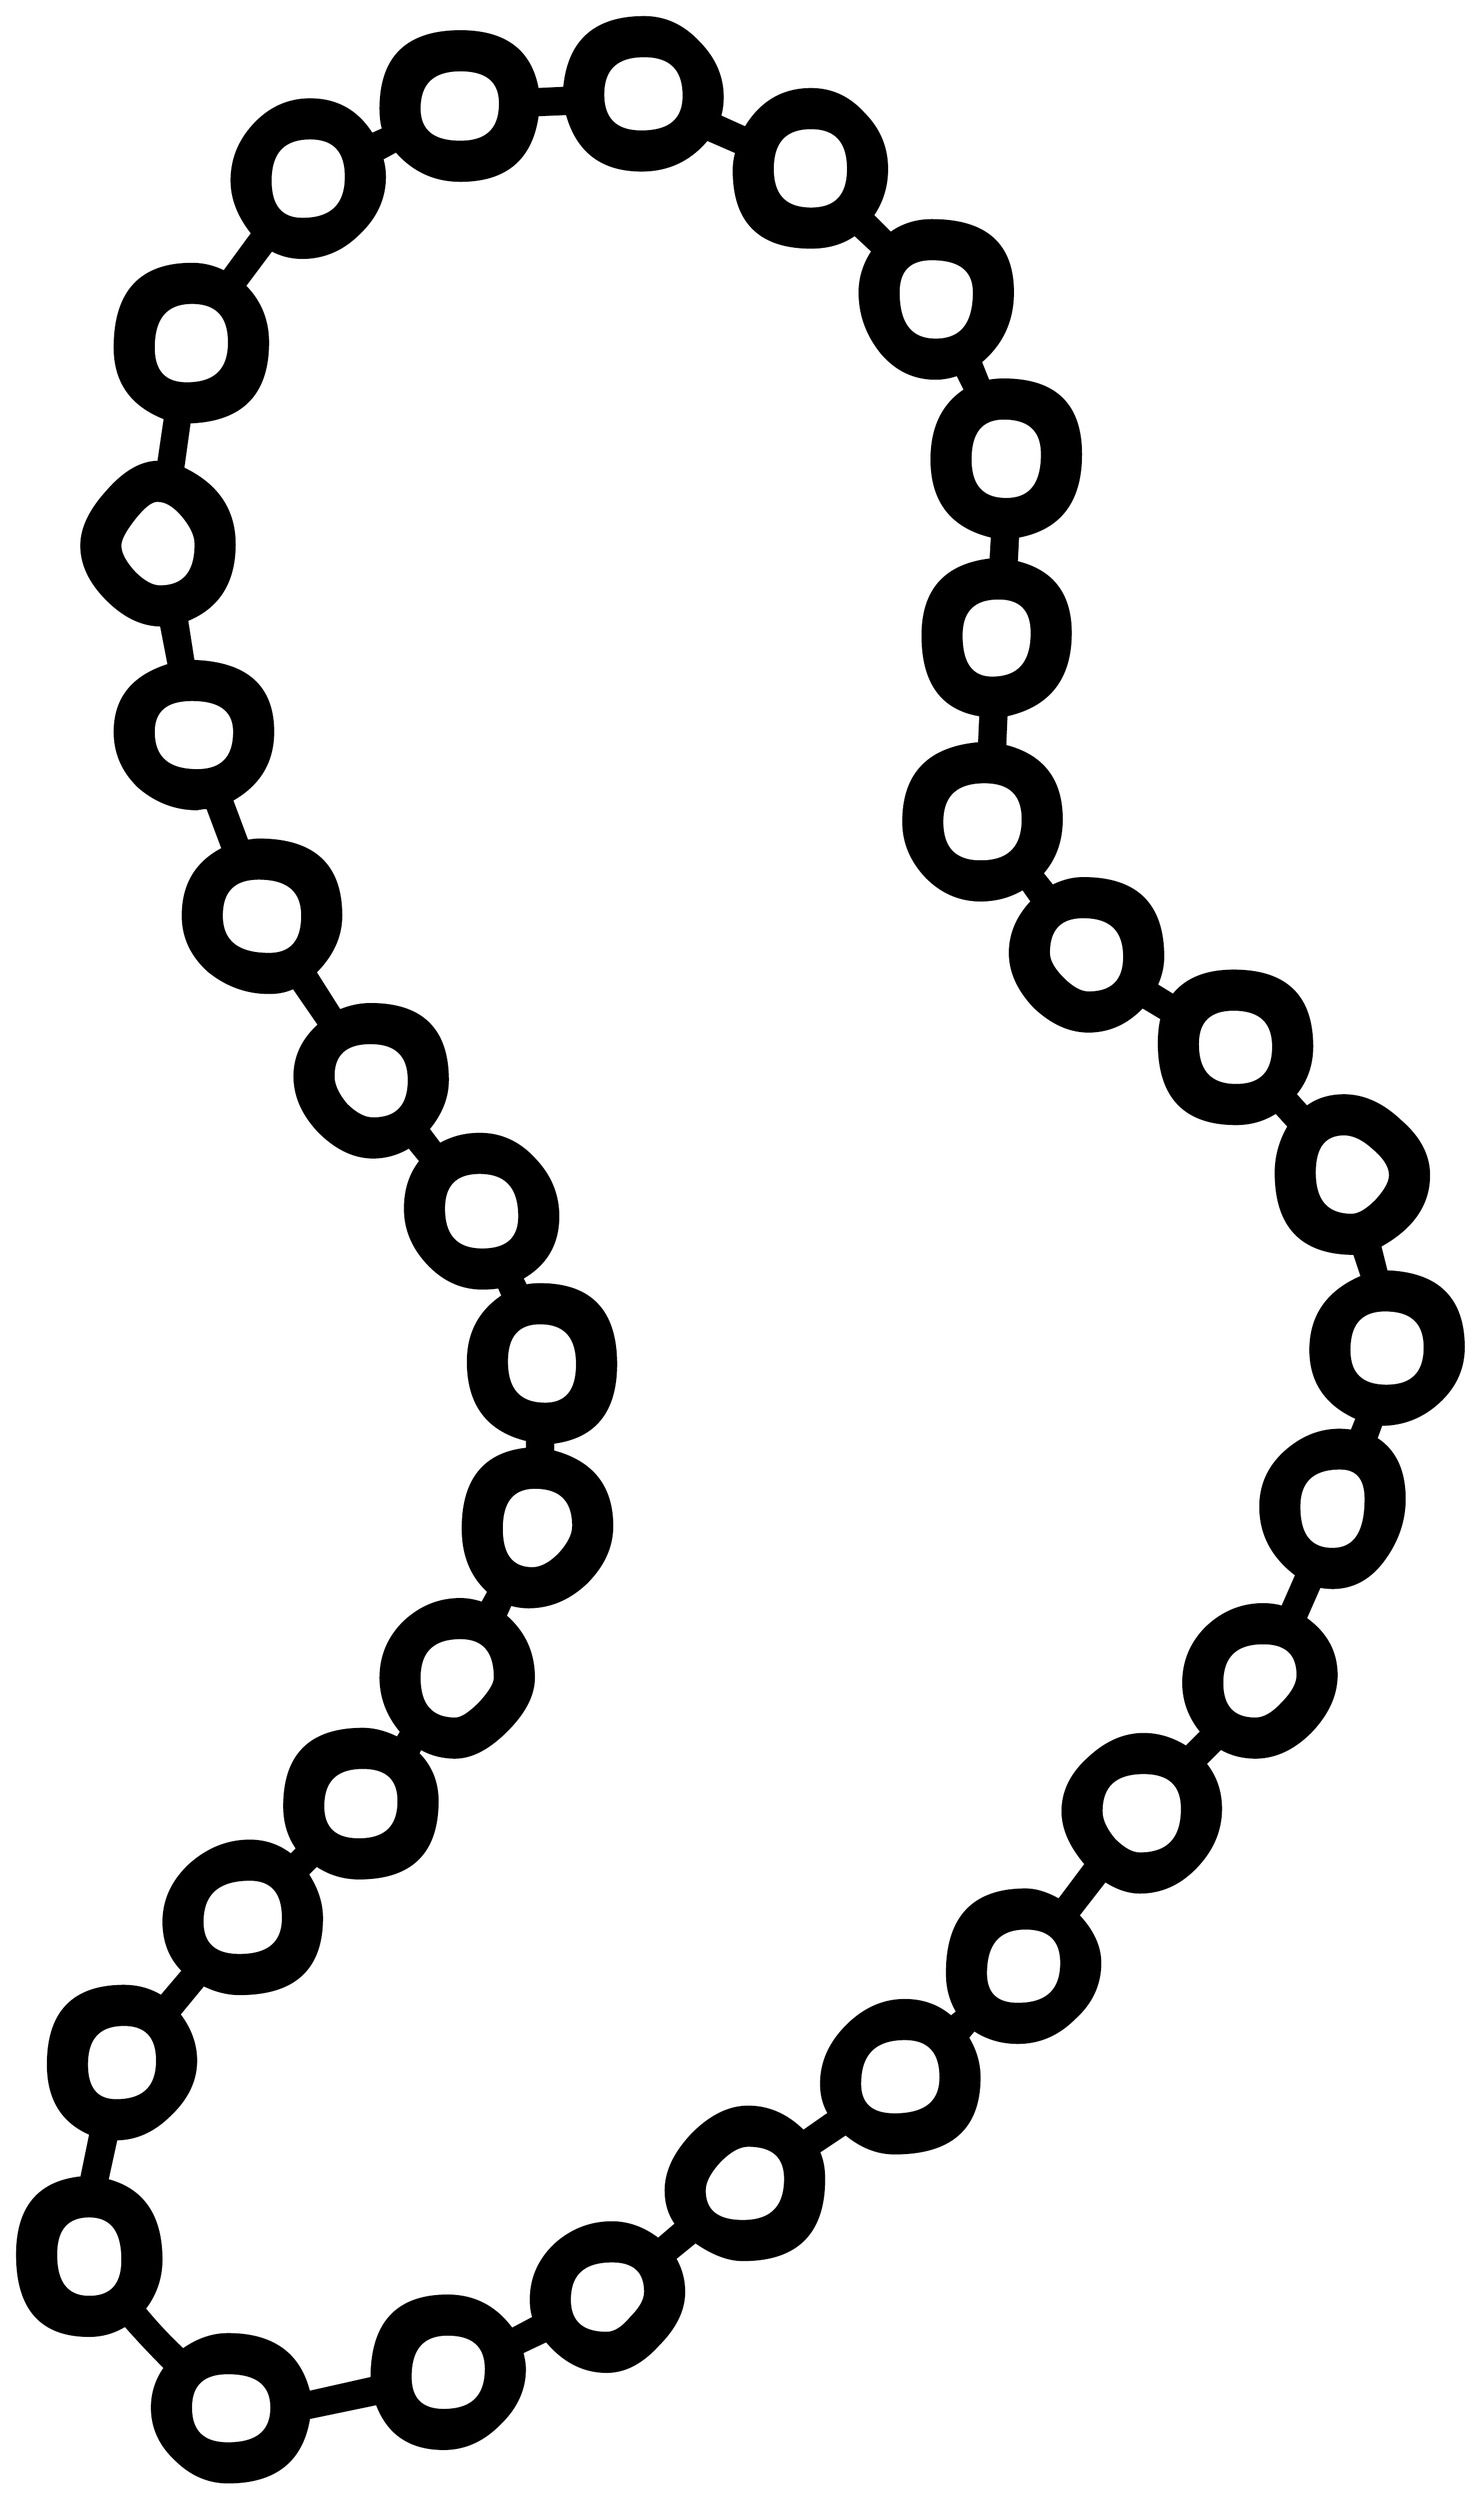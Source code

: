 


\begin{tikzpicture}[y=0.80pt, x=0.80pt, yscale=-1.0, xscale=1.0, inner sep=0pt, outer sep=0pt]
\begin{scope}[shift={(100.0,1689.0)},nonzero rule]
  \path[draw=.,fill=.,line width=1.600pt] (1226.0,-489.0) ..
    controls (1226.0,-472.333) and (1219.333,-458.0) ..
    (1206.0,-446.0) .. controls (1193.333,-434.667) and
    (1178.667,-429.0) .. (1162.0,-429.0) -- (1158.0,-418.0) ..
    controls (1172.667,-408.667) and (1180.0,-393.0) ..
    (1180.0,-371.0) .. controls (1180.0,-354.333) and
    (1174.667,-338.667) .. (1164.0,-324.0) .. controls
    (1153.333,-309.333) and (1140.0,-302.0) .. (1124.0,-302.0) ..
    controls (1120.667,-302.0) and (1117.333,-302.333) ..
    (1114.0,-303.0) -- (1103.0,-278.0) .. controls
    (1119.0,-266.667) and (1127.0,-252.0) .. (1127.0,-234.0) ..
    controls (1127.0,-218.667) and (1120.333,-204.0) ..
    (1107.0,-190.0) .. controls (1093.667,-176.667) and
    (1079.333,-170.0) .. (1064.0,-170.0) .. controls
    (1054.0,-170.0) and (1045.0,-172.333) .. (1037.0,-177.0) --
    (1025.0,-165.0) .. controls (1033.0,-155.0) and
    (1037.0,-143.333) .. (1037.0,-130.0) .. controls
    (1037.0,-113.333) and (1030.667,-98.333) .. (1018.0,-85.0) ..
    controls (1005.333,-71.667) and (990.667,-65.0) .. (974.0,-65.0)
    .. controls (965.333,-65.0) and (956.333,-68.0) .. (947.0,-74.0)
    -- (926.0,-47.0) .. controls (937.333,-35.0) and (943.0,-22.667)
    .. (943.0,-10.0) .. controls (943.0,6.667) and (936.333,21.0) ..
    (923.0,33.0) .. controls (910.333,45.667) and (895.667,52.0) ..
    (879.0,52.0) .. controls (866.333,52.0) and (855.0,48.667) ..
    (845.0,42.0) -- (840.0,48.0) .. controls (846.0,58.0) and
    (849.0,68.333) .. (849.0,79.0) .. controls (849.0,118.333) and
    (827.0,138.0) .. (783.0,138.0) .. controls (769.667,138.0) and
    (757.0,133.0) .. (745.0,123.0) -- (724.0,137.0) .. controls
    (726.667,143.0) and (728.0,150.0) .. (728.0,158.0) .. controls
    (728.0,200.0) and (707.0,221.0) .. (665.0,221.0) .. controls
    (653.667,221.0) and (641.333,216.333) .. (628.0,207.0) --
    (612.0,220.0) .. controls (616.667,228.0) and (619.0,236.667) ..
    (619.0,246.0) .. controls (619.0,260.0) and (612.333,273.667) ..
    (599.0,287.0) .. controls (586.333,301.0) and (573.0,308.0) ..
    (559.0,308.0) .. controls (541.0,308.0) and (525.333,300.0) ..
    (512.0,284.0) -- (493.0,293.0) .. controls (494.333,298.333) and
    (495.0,302.667) .. (495.0,306.0) .. controls (495.0,322.0) and
    (488.333,336.333) .. (475.0,349.0) .. controls (462.333,361.667) and
    (448.0,368.0) .. (432.0,368.0) .. controls (406.0,368.0) and
    (388.667,356.333) .. (380.0,333.0) -- (327.0,344.0) .. controls
    (321.667,377.333) and (300.667,394.0) .. (264.0,394.0) .. controls
    (248.667,394.0) and (235.0,388.0) .. (223.0,376.0) .. controls
    (211.0,364.667) and (205.0,351.333) .. (205.0,336.0) .. controls
    (205.0,324.667) and (208.333,314.333) .. (215.0,305.0) .. controls
    (203.667,293.667) and (193.333,282.667) .. (184.0,272.0) .. controls
    (175.333,277.333) and (166.0,280.0) .. (156.0,280.0) .. controls
    (118.667,280.0) and (100.0,259.0) .. (100.0,217.0) .. controls
    (100.0,180.333) and (116.667,160.333) .. (150.0,157.0) --
    (157.0,123.0) .. controls (135.0,113.667) and (124.0,95.667) ..
    (124.0,69.0) .. controls (124.0,28.333) and (143.667,8.0) ..
    (183.0,8.0) .. controls (193.667,8.0) and (203.333,10.667) ..
    (212.0,16.0) -- (229.0,-4.0) .. controls (219.0,-14.0) and
    (214.0,-26.667) .. (214.0,-42.0) .. controls (214.0,-58.667) and
    (220.667,-73.333) .. (234.0,-86.0) .. controls (248.0,-98.667) and
    (263.667,-105.0) .. (281.0,-105.0) .. controls (293.0,-105.0)
    and (303.667,-101.333) .. (313.0,-94.0) -- (318.0,-99.0) ..
    controls (311.333,-108.333) and (308.0,-119.333) .. (308.0,-132.0)
    .. controls (308.0,-172.0) and (328.333,-192.0) ..
    (369.0,-192.0) .. controls (377.667,-192.0) and (386.667,-189.667)
    .. (396.0,-185.0) -- (399.0,-190.0) .. controls
    (388.333,-202.667) and (383.0,-216.667) .. (383.0,-232.0) ..
    controls (383.0,-248.667) and (389.0,-263.0) .. (401.0,-275.0)
    .. controls (413.667,-287.0) and (428.333,-293.0) ..
    (445.0,-293.0) .. controls (450.333,-293.0) and (456.0,-292.0)
    .. (462.0,-290.0) -- (467.0,-299.0) .. controls
    (453.667,-311.0) and (447.0,-327.333) .. (447.0,-348.0) ..
    controls (447.0,-386.0) and (463.667,-406.667) .. (497.0,-410.0)
    -- (497.0,-417.0) .. controls (466.333,-424.333) and
    (451.0,-444.667) .. (451.0,-478.0) .. controls (451.0,-500.0)
    and (460.0,-517.0) .. (478.0,-529.0) -- (475.0,-536.0) ..
    controls (471.667,-535.333) and (467.333,-535.0) .. (462.0,-535.0)
    .. controls (446.0,-535.0) and (432.0,-541.333) ..
    (420.0,-554.0) .. controls (408.0,-566.667) and (402.0,-581.0)
    .. (402.0,-597.0) .. controls (402.0,-611.667) and
    (406.0,-624.0) .. (414.0,-634.0) -- (405.0,-645.0) ..
    controls (396.333,-639.667) and (387.0,-637.0) .. (377.0,-637.0)
    .. controls (362.333,-637.0) and (348.333,-643.667) ..
    (335.0,-657.0) .. controls (322.333,-670.333) and (316.0,-684.667)
    .. (316.0,-700.0) .. controls (316.0,-715.333) and
    (322.333,-728.667) .. (335.0,-740.0) -- (315.0,-769.0) ..
    controls (309.667,-766.333) and (303.333,-765.0) .. (296.0,-765.0)
    .. controls (278.667,-765.0) and (263.0,-770.667) ..
    (249.0,-782.0) .. controls (235.667,-794.0) and (229.0,-808.333)
    .. (229.0,-825.0) .. controls (229.0,-849.0) and
    (239.333,-866.333) .. (260.0,-877.0) -- (248.0,-909.0) ..
    controls (246.0,-909.0) and (243.333,-908.667) .. (240.0,-908.0)
    .. controls (223.333,-908.0) and (208.333,-913.667) ..
    (195.0,-925.0) .. controls (182.333,-937.0) and (176.0,-951.333)
    .. (176.0,-968.0) .. controls (176.0,-994.0) and
    (190.0,-1011.333) .. (218.0,-1020.0) -- (212.0,-1051.0) ..
    controls (197.333,-1051.0) and (183.333,-1057.667) ..
    (170.0,-1071.0) .. controls (156.667,-1084.333) and
    (150.0,-1098.333) .. (150.0,-1113.0) .. controls
    (150.0,-1126.333) and (156.667,-1140.333) .. (170.0,-1155.0) ..
    controls (183.333,-1170.333) and (196.667,-1178.0) ..
    (210.0,-1178.0) -- (215.0,-1212.0) .. controls
    (189.0,-1222.0) and (176.0,-1240.333) .. (176.0,-1267.0) ..
    controls (176.0,-1310.333) and (196.0,-1332.0) ..
    (236.0,-1332.0) .. controls (244.667,-1332.0) and
    (253.0,-1330.0) .. (261.0,-1326.0) -- (283.0,-1356.0) ..
    controls (272.333,-1369.333) and (267.0,-1383.0) ..
    (267.0,-1397.0) .. controls (267.0,-1413.667) and
    (273.0,-1428.333) .. (285.0,-1441.0) .. controls
    (297.0,-1453.667) and (311.333,-1460.0) .. (328.0,-1460.0) ..
    controls (348.667,-1460.0) and (364.667,-1451.0) ..
    (376.0,-1433.0) -- (385.0,-1437.0) .. controls
    (383.667,-1441.0) and (383.0,-1446.333) .. (383.0,-1453.0) ..
    controls (383.0,-1493.0) and (403.667,-1513.0) ..
    (445.0,-1513.0) .. controls (479.667,-1513.0) and
    (499.667,-1498.0) .. (505.0,-1468.0) -- (526.0,-1469.0) ..
    controls (529.333,-1505.667) and (550.0,-1524.0) ..
    (588.0,-1524.0) .. controls (604.0,-1524.0) and
    (618.0,-1517.667) .. (630.0,-1505.0) .. controls
    (642.667,-1492.333) and (649.0,-1478.0) .. (649.0,-1462.0) ..
    controls (649.0,-1456.667) and (648.333,-1451.667) ..
    (647.0,-1447.0) -- (667.0,-1438.0) .. controls
    (679.0,-1458.0) and (696.0,-1468.0) .. (718.0,-1468.0) ..
    controls (734.0,-1468.0) and (747.667,-1461.667) ..
    (759.0,-1449.0) .. controls (771.0,-1437.0) and
    (777.0,-1422.667) .. (777.0,-1406.0) .. controls
    (777.0,-1392.667) and (773.333,-1380.667) .. (766.0,-1370.0) --
    (780.0,-1356.0) .. controls (789.333,-1362.667) and
    (800.0,-1366.0) .. (812.0,-1366.0) .. controls
    (854.0,-1366.0) and (875.0,-1347.333) .. (875.0,-1310.0) ..
    controls (875.0,-1288.0) and (866.667,-1270.0) ..
    (850.0,-1256.0) -- (856.0,-1241.0) .. controls
    (860.0,-1241.667) and (864.0,-1242.0) .. (868.0,-1242.0) ..
    controls (908.0,-1242.0) and (928.0,-1222.667) ..
    (928.0,-1184.0) .. controls (928.0,-1147.333) and
    (911.667,-1126.0) .. (879.0,-1120.0) -- (878.0,-1100.0) ..
    controls (906.0,-1093.333) and (920.0,-1075.0) ..
    (920.0,-1045.0) .. controls (920.0,-1009.667) and
    (903.333,-988.333) .. (870.0,-981.0) -- (869.0,-957.0) ..
    controls (898.333,-949.667) and (913.0,-930.667) .. (913.0,-900.0)
    .. controls (913.0,-883.333) and (908.0,-869.333) ..
    (898.0,-858.0) -- (906.0,-848.0) .. controls (914.0,-852.0)
    and (922.0,-854.0) .. (930.0,-854.0) .. controls
    (971.333,-854.0) and (992.0,-833.667) .. (992.0,-793.0) ..
    controls (992.0,-785.667) and (990.333,-778.333) .. (987.0,-771.0)
    -- (1000.0,-763.0) .. controls (1010.0,-775.667) and
    (1025.667,-782.0) .. (1047.0,-782.0) .. controls
    (1087.667,-782.0) and (1108.0,-762.333) .. (1108.0,-723.0) ..
    controls (1108.0,-709.0) and (1103.667,-696.667) ..
    (1095.0,-686.0) -- (1104.0,-676.0) .. controls
    (1112.0,-682.0) and (1121.667,-685.0) .. (1133.0,-685.0) ..
    controls (1148.333,-685.0) and (1163.0,-678.333) ..
    (1177.0,-665.0) .. controls (1191.667,-652.333) and
    (1199.0,-638.333) .. (1199.0,-623.0) .. controls
    (1199.0,-600.333) and (1186.333,-582.0) .. (1161.0,-568.0) --
    (1166.0,-548.0) .. controls (1206.0,-546.667) and
    (1226.0,-527.0) .. (1226.0,-489.0) -- cycle(747.0,-1406.0)
    .. controls (747.0,-1427.333) and (737.333,-1438.0) ..
    (718.0,-1438.0) .. controls (698.0,-1438.0) and
    (688.0,-1427.333) .. (688.0,-1406.0) .. controls
    (688.0,-1385.333) and (698.0,-1375.0) .. (718.0,-1375.0) ..
    controls (737.333,-1375.0) and (747.0,-1385.333) ..
    (747.0,-1406.0) -- cycle(845.0,-1310.0) .. controls
    (845.0,-1327.333) and (834.0,-1336.0) .. (812.0,-1336.0) ..
    controls (794.667,-1336.0) and (786.0,-1327.333) ..
    (786.0,-1310.0) .. controls (786.0,-1285.333) and
    (795.667,-1273.0) .. (815.0,-1273.0) .. controls
    (835.0,-1273.0) and (845.0,-1285.333) .. (845.0,-1310.0) --
    cycle(619.0,-1463.0) .. controls (619.0,-1483.667) and
    (608.667,-1494.0) .. (588.0,-1494.0) .. controls
    (566.667,-1494.0) and (556.0,-1484.0) .. (556.0,-1464.0) ..
    controls (556.0,-1444.667) and (566.0,-1435.0) ..
    (586.0,-1435.0) .. controls (608.0,-1435.0) and
    (619.0,-1444.333) .. (619.0,-1463.0) -- cycle(898.0,-1184.0)
    .. controls (898.0,-1202.667) and (888.0,-1212.0) ..
    (868.0,-1212.0) .. controls (850.667,-1212.0) and
    (842.0,-1201.333) .. (842.0,-1180.0) .. controls
    (842.0,-1159.333) and (851.333,-1149.0) .. (870.0,-1149.0) ..
    controls (888.667,-1149.0) and (898.0,-1160.667) ..
    (898.0,-1184.0) -- cycle(890.0,-1045.0) .. controls
    (890.0,-1063.0) and (881.333,-1072.0) .. (864.0,-1072.0) ..
    controls (844.667,-1072.0) and (835.0,-1062.333) ..
    (835.0,-1043.0) .. controls (835.0,-1021.0) and
    (843.0,-1010.0) .. (859.0,-1010.0) .. controls
    (879.667,-1010.0) and (890.0,-1021.667) .. (890.0,-1045.0) --
    cycle(476.0,-1457.0) .. controls (476.0,-1474.333) and
    (465.667,-1483.0) .. (445.0,-1483.0) .. controls
    (423.667,-1483.0) and (413.0,-1473.0) .. (413.0,-1453.0) ..
    controls (413.0,-1435.667) and (423.667,-1427.0) ..
    (445.0,-1427.0) .. controls (465.667,-1427.0) and
    (476.0,-1437.0) .. (476.0,-1457.0) -- cycle(1078.0,-723.0)
    .. controls (1078.0,-742.333) and (1067.667,-752.0) ..
    (1047.0,-752.0) .. controls (1028.333,-752.0) and
    (1019.0,-743.0) .. (1019.0,-725.0) .. controls
    (1019.0,-703.667) and (1029.0,-693.0) .. (1049.0,-693.0) ..
    controls (1068.333,-693.0) and (1078.0,-703.0) ..
    (1078.0,-723.0) -- cycle(1169.0,-623.0) .. controls
    (1169.0,-629.667) and (1164.667,-636.667) .. (1156.0,-644.0) ..
    controls (1148.0,-651.333) and (1140.333,-655.0) ..
    (1133.0,-655.0) .. controls (1117.667,-655.0) and
    (1110.0,-645.0) .. (1110.0,-625.0) .. controls
    (1110.0,-603.0) and (1119.667,-592.0) .. (1139.0,-592.0) ..
    controls (1144.333,-592.0) and (1150.667,-595.667) ..
    (1158.0,-603.0) .. controls (1165.333,-611.0) and
    (1169.0,-617.667) .. (1169.0,-623.0) -- cycle(883.0,-900.0) ..
    controls (883.0,-919.333) and (873.0,-929.0) .. (853.0,-929.0)
    .. controls (831.0,-929.0) and (820.0,-918.667) ..
    (820.0,-898.0) .. controls (820.0,-877.333) and (830.0,-867.0)
    .. (850.0,-867.0) .. controls (872.0,-867.0) and
    (883.0,-878.0) .. (883.0,-900.0) -- cycle(962.0,-793.0) ..
    controls (962.0,-813.667) and (951.333,-824.0) .. (930.0,-824.0)
    .. controls (912.0,-824.0) and (903.0,-814.667) ..
    (903.0,-796.0) .. controls (903.0,-790.0) and (906.667,-783.333)
    .. (914.0,-776.0) .. controls (921.333,-768.667) and
    (928.0,-765.0) .. (934.0,-765.0) .. controls (952.667,-765.0)
    and (962.0,-774.333) .. (962.0,-793.0) -- cycle(356.0,-1400.0)
    .. controls (356.0,-1420.0) and (346.667,-1430.0) ..
    (328.0,-1430.0) .. controls (307.333,-1430.0) and
    (297.0,-1419.0) .. (297.0,-1397.0) .. controls
    (297.0,-1377.0) and (305.333,-1367.0) .. (322.0,-1367.0) ..
    controls (344.667,-1367.0) and (356.0,-1378.0) ..
    (356.0,-1400.0) -- cycle(1196.0,-489.0) .. controls
    (1196.0,-508.333) and (1185.667,-518.0) .. (1165.0,-518.0) ..
    controls (1146.333,-518.0) and (1137.0,-507.667) ..
    (1137.0,-487.0) .. controls (1137.0,-468.333) and
    (1146.667,-459.0) .. (1166.0,-459.0) .. controls
    (1186.0,-459.0) and (1196.0,-469.0) .. (1196.0,-489.0) --
    cycle(265.0,-1271.0) .. controls (265.0,-1291.667) and
    (255.333,-1302.0) .. (236.0,-1302.0) .. controls
    (216.0,-1302.0) and (206.0,-1290.333) .. (206.0,-1267.0) ..
    controls (206.0,-1248.333) and (214.667,-1239.0) ..
    (232.0,-1239.0) .. controls (254.0,-1239.0) and
    (265.0,-1249.667) .. (265.0,-1271.0) -- cycle(1150.0,-371.0)
    .. controls (1150.0,-387.0) and (1143.333,-395.0) ..
    (1130.0,-395.0) .. controls (1108.667,-395.0) and
    (1098.0,-385.0) .. (1098.0,-365.0) .. controls
    (1098.0,-343.0) and (1106.667,-332.0) .. (1124.0,-332.0) ..
    controls (1141.333,-332.0) and (1150.0,-345.0) ..
    (1150.0,-371.0) -- cycle(239.0,-1114.0) .. controls
    (239.0,-1120.667) and (235.667,-1128.0) .. (229.0,-1136.0) ..
    controls (222.333,-1144.0) and (215.667,-1148.0) ..
    (209.0,-1148.0) .. controls (204.333,-1148.0) and
    (198.333,-1143.333) .. (191.0,-1134.0) .. controls
    (183.667,-1124.667) and (180.0,-1117.667) .. (180.0,-1113.0) ..
    controls (180.0,-1107.0) and (183.667,-1100.0) ..
    (191.0,-1092.0) .. controls (198.333,-1084.667) and
    (205.0,-1081.0) .. (211.0,-1081.0) .. controls
    (229.667,-1081.0) and (239.0,-1092.0) .. (239.0,-1114.0) --
    cycle(1097.0,-234.0) .. controls (1097.0,-250.667) and
    (1088.0,-259.0) .. (1070.0,-259.0) .. controls
    (1048.667,-259.0) and (1038.0,-248.667) .. (1038.0,-228.0) ..
    controls (1038.0,-209.333) and (1046.667,-200.0) ..
    (1064.0,-200.0) .. controls (1070.667,-200.0) and
    (1077.667,-204.0) .. (1085.0,-212.0) .. controls
    (1093.0,-220.0) and (1097.0,-227.333) .. (1097.0,-234.0) --
    cycle(1147.0,-544.0) -- (1141.0,-562.0) .. controls
    (1100.333,-562.0) and (1080.0,-583.0) .. (1080.0,-625.0) ..
    controls (1080.0,-637.667) and (1083.333,-649.667) ..
    (1090.0,-661.0) -- (1080.0,-672.0) .. controls
    (1070.667,-666.0) and (1060.333,-663.0) .. (1049.0,-663.0) ..
    controls (1009.0,-663.0) and (989.0,-684.0) ..
    (989.0,-726.0) .. controls (989.0,-732.667) and (989.667,-739.0)
    .. (991.0,-745.0) -- (976.0,-754.0) .. controls
    (964.0,-741.333) and (950.0,-735.0) .. (934.0,-735.0) ..
    controls (919.333,-735.0) and (905.333,-741.333) .. (892.0,-754.0)
    .. controls (879.333,-767.333) and (873.0,-781.333) ..
    (873.0,-796.0) .. controls (873.0,-810.667) and (878.667,-824.0)
    .. (890.0,-836.0) -- (883.0,-846.0) .. controls
    (873.0,-840.0) and (862.0,-837.0) .. (850.0,-837.0) ..
    controls (834.0,-837.0) and (820.0,-843.0) .. (808.0,-855.0)
    .. controls (796.0,-867.667) and (790.0,-882.0) ..
    (790.0,-898.0) .. controls (790.0,-935.333) and (809.667,-955.667)
    .. (849.0,-959.0) -- (850.0,-981.0) .. controls
    (820.0,-985.667) and (805.0,-1006.333) .. (805.0,-1043.0) ..
    controls (805.0,-1078.333) and (822.667,-1098.0) ..
    (858.0,-1102.0) -- (859.0,-1120.0) .. controls
    (827.667,-1127.333) and (812.0,-1147.333) .. (812.0,-1180.0) ..
    controls (812.0,-1204.667) and (820.667,-1222.667) ..
    (838.0,-1234.0) -- (832.0,-1246.0) .. controls
    (826.0,-1244.0) and (820.333,-1243.0) .. (815.0,-1243.0) ..
    controls (798.333,-1243.0) and (784.333,-1249.667) ..
    (773.0,-1263.0) .. controls (761.667,-1277.0) and
    (756.0,-1292.667) .. (756.0,-1310.0) .. controls
    (756.0,-1321.333) and (759.333,-1332.0) .. (766.0,-1342.0) --
    (752.0,-1355.0) .. controls (742.667,-1348.333) and
    (731.333,-1345.0) .. (718.0,-1345.0) .. controls
    (678.0,-1345.0) and (658.0,-1365.0) .. (658.0,-1405.0) ..
    controls (658.0,-1409.667) and (658.667,-1414.333) ..
    (660.0,-1419.0) -- (637.0,-1429.0) .. controls
    (623.667,-1413.0) and (606.667,-1405.0) .. (586.0,-1405.0) ..
    controls (555.333,-1405.0) and (536.0,-1419.667) ..
    (528.0,-1449.0) -- (505.0,-1448.0) .. controls
    (500.333,-1414.0) and (480.333,-1397.0) .. (445.0,-1397.0) ..
    controls (425.0,-1397.0) and (408.333,-1404.667) ..
    (395.0,-1420.0) -- (384.0,-1414.0) .. controls
    (385.333,-1409.333) and (386.0,-1404.667) .. (386.0,-1400.0) ..
    controls (386.0,-1383.333) and (379.333,-1368.667) ..
    (366.0,-1356.0) .. controls (353.333,-1343.333) and
    (338.667,-1337.0) .. (322.0,-1337.0) .. controls
    (313.333,-1337.0) and (305.333,-1339.0) .. (298.0,-1343.0) --
    (277.0,-1315.0) .. controls (289.0,-1303.0) and
    (295.0,-1288.333) .. (295.0,-1271.0) .. controls
    (295.0,-1231.0) and (274.667,-1210.333) .. (234.0,-1209.0) --
    (229.0,-1173.0) .. controls (255.667,-1160.333) and
    (269.0,-1140.667) .. (269.0,-1114.0) .. controls
    (269.0,-1084.667) and (256.667,-1065.0) .. (232.0,-1055.0) --
    (237.0,-1023.0) .. controls (278.333,-1021.667) and
    (299.0,-1003.333) .. (299.0,-968.0) .. controls (299.0,-944.667)
    and (288.333,-927.0) .. (267.0,-915.0) -- (279.0,-883.0) ..
    controls (283.0,-883.667) and (286.0,-884.0) .. (288.0,-884.0)
    .. controls (330.667,-884.0) and (352.0,-864.333) ..
    (352.0,-825.0) .. controls (352.0,-809.0) and (345.333,-794.333)
    .. (332.0,-781.0) -- (351.0,-751.0) .. controls
    (359.0,-754.333) and (367.0,-756.0) .. (375.0,-756.0) ..
    controls (415.0,-756.0) and (435.0,-736.333) .. (435.0,-697.0)
    .. controls (435.0,-683.667) and (430.0,-671.0) ..
    (420.0,-659.0) -- (429.0,-647.0) .. controls (438.333,-652.333)
    and (448.667,-655.0) .. (460.0,-655.0) .. controls
    (476.667,-655.0) and (491.0,-648.333) .. (503.0,-635.0) ..
    controls (515.0,-622.333) and (521.0,-607.667) .. (521.0,-591.0)
    .. controls (521.0,-569.667) and (511.667,-553.667) ..
    (493.0,-543.0) -- (496.0,-537.0) .. controls (499.333,-537.667)
    and (503.0,-538.0) .. (507.0,-538.0) .. controls
    (546.333,-538.0) and (566.0,-517.333) .. (566.0,-476.0) ..
    controls (566.0,-439.333) and (549.667,-419.0) .. (517.0,-415.0)
    -- (517.0,-408.0) .. controls (547.667,-400.0) and
    (563.0,-380.667) .. (563.0,-350.0) .. controls (563.0,-334.0)
    and (556.333,-319.333) .. (543.0,-306.0) .. controls
    (529.667,-293.333) and (514.667,-287.0) .. (498.0,-287.0) ..
    controls (493.333,-287.0) and (488.667,-287.667) .. (484.0,-289.0)
    -- (480.0,-280.0) .. controls (494.667,-267.333) and
    (502.0,-251.333) .. (502.0,-232.0) .. controls (502.0,-218.667)
    and (495.0,-205.0) .. (481.0,-191.0) .. controls
    (467.0,-177.0) and (453.667,-170.0) .. (441.0,-170.0) ..
    controls (431.0,-170.0) and (422.0,-172.333) .. (414.0,-177.0)
    -- (412.0,-173.0) .. controls (422.0,-163.0) and
    (427.0,-150.667) .. (427.0,-136.0) .. controls (427.0,-96.0)
    and (406.667,-76.0) .. (366.0,-76.0) .. controls (354.0,-76.0)
    and (343.0,-79.333) .. (333.0,-86.0) -- (326.0,-79.0) ..
    controls (333.333,-67.667) and (337.0,-56.333) .. (337.0,-45.0) ..
    controls (337.0,-5.667) and (315.667,14.0) .. (273.0,14.0) ..
    controls (263.667,14.0) and (254.333,11.667) .. (245.0,7.0) --
    (226.0,30.0) .. controls (234.667,41.333) and (239.0,53.333) ..
    (239.0,66.0) .. controls (239.0,81.333) and (232.333,95.333) ..
    (219.0,108.0) .. controls (206.333,120.667) and (192.333,127.0) ..
    (177.0,127.0) -- (170.0,159.0) .. controls (198.0,166.333) and
    (212.0,187.0) .. (212.0,221.0) .. controls (212.0,235.0) and
    (207.667,247.667) .. (199.0,259.0) .. controls (208.333,270.333) and
    (218.333,281.0) .. (229.0,291.0) .. controls (240.333,283.0) and
    (252.0,279.0) .. (264.0,279.0) .. controls (298.667,279.0) and
    (319.667,294.0) .. (327.0,324.0) -- (376.0,313.0) .. controls
    (376.0,270.333) and (395.667,249.0) .. (435.0,249.0) .. controls
    (455.667,249.0) and (472.333,257.667) .. (485.0,275.0) --
    (502.0,266.0) .. controls (500.667,262.0) and (500.0,257.333) ..
    (500.0,252.0) .. controls (500.0,235.333) and (506.333,221.0) ..
    (519.0,209.0) .. controls (531.667,197.667) and (546.333,192.0) ..
    (563.0,192.0) .. controls (575.667,192.0) and (587.667,196.333) ..
    (599.0,205.0) -- (613.0,193.0) .. controls (607.667,185.667) and
    (605.0,177.0) .. (605.0,167.0) .. controls (605.0,152.333) and
    (612.0,137.667) .. (626.0,123.0) .. controls (640.0,109.0) and
    (654.333,102.0) .. (669.0,102.0) .. controls (685.0,102.0) and
    (699.333,108.333) .. (712.0,121.0) -- (732.0,107.0) .. controls
    (728.0,100.333) and (726.0,92.667) .. (726.0,84.0) .. controls
    (726.0,67.333) and (732.667,52.333) .. (746.0,39.0) .. controls
    (759.333,25.667) and (774.333,19.0) .. (791.0,19.0) .. controls
    (805.0,19.0) and (817.0,23.333) .. (827.0,32.0) --
    (832.0,28.0) .. controls (826.667,19.333) and (824.0,9.333) ..
    (824.0,-2.0) .. controls (824.0,-45.333) and (844.333,-67.0) ..
    (885.0,-67.0) .. controls (893.0,-67.0) and (901.667,-64.333) ..
    (911.0,-59.0) -- (932.0,-87.0) .. controls (920.0,-101.0)
    and (914.0,-114.667) .. (914.0,-128.0) .. controls
    (914.0,-143.333) and (920.667,-157.0) .. (934.0,-169.0) ..
    controls (947.333,-181.667) and (961.667,-188.0) .. (977.0,-188.0)
    .. controls (988.333,-188.0) and (999.333,-184.667) ..
    (1010.0,-178.0) -- (1022.0,-190.0) .. controls
    (1012.667,-201.333) and (1008.0,-214.0) .. (1008.0,-228.0) ..
    controls (1008.0,-244.667) and (1014.0,-259.0) ..
    (1026.0,-271.0) .. controls (1038.667,-283.0) and
    (1053.333,-289.0) .. (1070.0,-289.0) .. controls
    (1075.333,-289.0) and (1080.333,-288.333) .. (1085.0,-287.0) --
    (1096.0,-312.0) .. controls (1077.333,-326.0) and
    (1068.0,-343.667) .. (1068.0,-365.0) .. controls
    (1068.0,-383.0) and (1075.333,-398.0) .. (1090.0,-410.0) ..
    controls (1104.667,-422.0) and (1121.0,-426.667) ..
    (1139.0,-424.0) -- (1143.0,-434.0) .. controls
    (1119.0,-444.667) and (1107.0,-462.333) .. (1107.0,-487.0) ..
    controls (1107.0,-513.667) and (1120.333,-532.667) ..
    (1147.0,-544.0) -- cycle(269.0,-968.0) .. controls
    (269.0,-984.667) and (258.0,-993.0) .. (236.0,-993.0) ..
    controls (216.0,-993.0) and (206.0,-984.667) .. (206.0,-968.0)
    .. controls (206.0,-948.0) and (217.333,-938.0) ..
    (240.0,-938.0) .. controls (259.333,-938.0) and (269.0,-948.0)
    .. (269.0,-968.0) -- cycle(322.0,-825.0) .. controls
    (322.0,-844.333) and (310.667,-854.0) .. (288.0,-854.0) ..
    controls (268.667,-854.0) and (259.0,-844.333) .. (259.0,-825.0)
    .. controls (259.0,-805.0) and (271.333,-795.0) ..
    (296.0,-795.0) .. controls (313.333,-795.0) and (322.0,-805.0)
    .. (322.0,-825.0) -- cycle(1007.0,-130.0) .. controls
    (1007.0,-148.667) and (997.0,-158.0) .. (977.0,-158.0) ..
    controls (955.0,-158.0) and (944.0,-148.0) .. (944.0,-128.0)
    .. controls (944.0,-121.333) and (947.333,-114.0) ..
    (954.0,-106.0) .. controls (961.333,-98.667) and (968.0,-95.0)
    .. (974.0,-95.0) .. controls (996.0,-95.0) and
    (1007.0,-106.667) .. (1007.0,-130.0) -- cycle(405.0,-697.0) ..
    controls (405.0,-716.333) and (395.0,-726.0) .. (375.0,-726.0)
    .. controls (355.667,-726.0) and (346.0,-717.333) ..
    (346.0,-700.0) .. controls (346.0,-693.333) and (349.333,-686.0)
    .. (356.0,-678.0) .. controls (363.333,-670.667) and
    (370.333,-667.0) .. (377.0,-667.0) .. controls (395.667,-667.0)
    and (405.0,-677.0) .. (405.0,-697.0) -- cycle(491.0,-591.0)
    .. controls (491.0,-613.667) and (480.667,-625.0) ..
    (460.0,-625.0) .. controls (441.333,-625.0) and (432.0,-615.667)
    .. (432.0,-597.0) .. controls (432.0,-575.667) and
    (442.0,-565.0) .. (462.0,-565.0) .. controls (481.333,-565.0)
    and (491.0,-573.667) .. (491.0,-591.0) -- cycle(536.0,-476.0)
    .. controls (536.0,-497.333) and (526.333,-508.0) ..
    (507.0,-508.0) .. controls (489.667,-508.0) and (481.0,-498.0)
    .. (481.0,-478.0) .. controls (481.0,-456.0) and
    (491.0,-445.0) .. (511.0,-445.0) .. controls (527.667,-445.0)
    and (536.0,-455.333) .. (536.0,-476.0) -- cycle(913.0,-10.0)
    .. controls (913.0,-28.0) and (903.667,-37.0) .. (885.0,-37.0)
    .. controls (864.333,-37.0) and (854.0,-25.333) .. (854.0,-2.0)
    .. controls (854.0,14.0) and (862.333,22.0) .. (879.0,22.0) ..
    controls (901.667,22.0) and (913.0,11.333) .. (913.0,-10.0) --
    cycle(533.0,-350.0) .. controls (533.0,-370.0) and
    (523.0,-380.0) .. (503.0,-380.0) .. controls (485.667,-380.0)
    and (477.0,-369.333) .. (477.0,-348.0) .. controls
    (477.0,-327.333) and (485.0,-317.0) .. (501.0,-317.0) ..
    controls (507.667,-317.0) and (514.667,-320.667) .. (522.0,-328.0)
    .. controls (529.333,-336.0) and (533.0,-343.333) ..
    (533.0,-350.0) -- cycle(819.0,79.0) .. controls (819.0,59.0)
    and (809.667,49.0) .. (791.0,49.0) .. controls (767.667,49.0)
    and (756.0,60.667) .. (756.0,84.0) .. controls (756.0,100.0)
    and (765.0,108.0) .. (783.0,108.0) .. controls (807.0,108.0)
    and (819.0,98.333) .. (819.0,79.0) -- cycle(472.0,-232.0) ..
    controls (472.0,-252.667) and (463.0,-263.0) .. (445.0,-263.0)
    .. controls (423.667,-263.0) and (413.0,-252.667) ..
    (413.0,-232.0) .. controls (413.0,-210.667) and (422.333,-200.0)
    .. (441.0,-200.0) .. controls (445.667,-200.0) and
    (452.0,-204.0) .. (460.0,-212.0) .. controls (468.0,-220.667)
    and (472.0,-227.333) .. (472.0,-232.0) -- cycle(698.0,158.0)
    .. controls (698.0,140.667) and (688.333,132.0) .. (669.0,132.0)
    .. controls (662.333,132.0) and (655.0,136.0) .. (647.0,144.0)
    .. controls (639.0,152.667) and (635.0,160.333) .. (635.0,167.0)
    .. controls (635.0,183.0) and (645.0,191.0) .. (665.0,191.0)
    .. controls (687.0,191.0) and (698.0,180.0) .. (698.0,158.0)
    -- cycle(397.0,-136.0) .. controls (397.0,-153.333) and
    (387.667,-162.0) .. (369.0,-162.0) .. controls (348.333,-162.0)
    and (338.0,-152.0) .. (338.0,-132.0) .. controls
    (338.0,-114.667) and (347.333,-106.0) .. (366.0,-106.0) ..
    controls (386.667,-106.0) and (397.0,-116.0) .. (397.0,-136.0)
    -- cycle(307.0,-45.0) .. controls (307.0,-65.0) and
    (298.333,-75.0) .. (281.0,-75.0) .. controls (256.333,-75.0) and
    (244.0,-64.0) .. (244.0,-42.0) .. controls (244.0,-24.667) and
    (253.667,-16.0) .. (273.0,-16.0) .. controls (295.667,-16.0) and
    (307.0,-25.667) .. (307.0,-45.0) -- cycle(589.0,246.0) ..
    controls (589.0,230.0) and (580.333,222.0) .. (563.0,222.0) ..
    controls (541.0,222.0) and (530.0,232.0) .. (530.0,252.0) ..
    controls (530.0,269.333) and (539.667,278.0) .. (559.0,278.0) ..
    controls (565.0,278.0) and (571.333,274.0) .. (578.0,266.0) ..
    controls (585.333,258.667) and (589.0,252.0) .. (589.0,246.0) --
    cycle(465.0,306.0) .. controls (465.0,288.0) and
    (455.0,279.0) .. (435.0,279.0) .. controls (415.667,279.0) and
    (406.0,290.0) .. (406.0,312.0) .. controls (406.0,329.333) and
    (414.667,338.0) .. (432.0,338.0) .. controls (454.0,338.0) and
    (465.0,327.333) .. (465.0,306.0) -- cycle(209.0,66.0) ..
    controls (209.0,47.333) and (200.333,38.0) .. (183.0,38.0) ..
    controls (163.667,38.0) and (154.0,48.333) .. (154.0,69.0) ..
    controls (154.0,87.667) and (161.667,97.0) .. (177.0,97.0) ..
    controls (198.333,97.0) and (209.0,86.667) .. (209.0,66.0) --
    cycle(182.0,221.0) .. controls (182.0,198.333) and
    (173.333,187.0) .. (156.0,187.0) .. controls (138.667,187.0) and
    (130.0,197.0) .. (130.0,217.0) .. controls (130.0,239.0) and
    (138.667,250.0) .. (156.0,250.0) .. controls (173.333,250.0) and
    (182.0,240.333) .. (182.0,221.0) -- cycle(298.0,336.0) ..
    controls (298.0,318.0) and (286.667,309.0) .. (264.0,309.0) ..
    controls (244.667,309.0) and (235.0,318.0) .. (235.0,336.0) ..
    controls (235.0,354.667) and (244.667,364.0) .. (264.0,364.0) ..
    controls (286.667,364.0) and (298.0,354.667) .. (298.0,336.0) --
    cycle;
\end{scope}

\end{tikzpicture}

